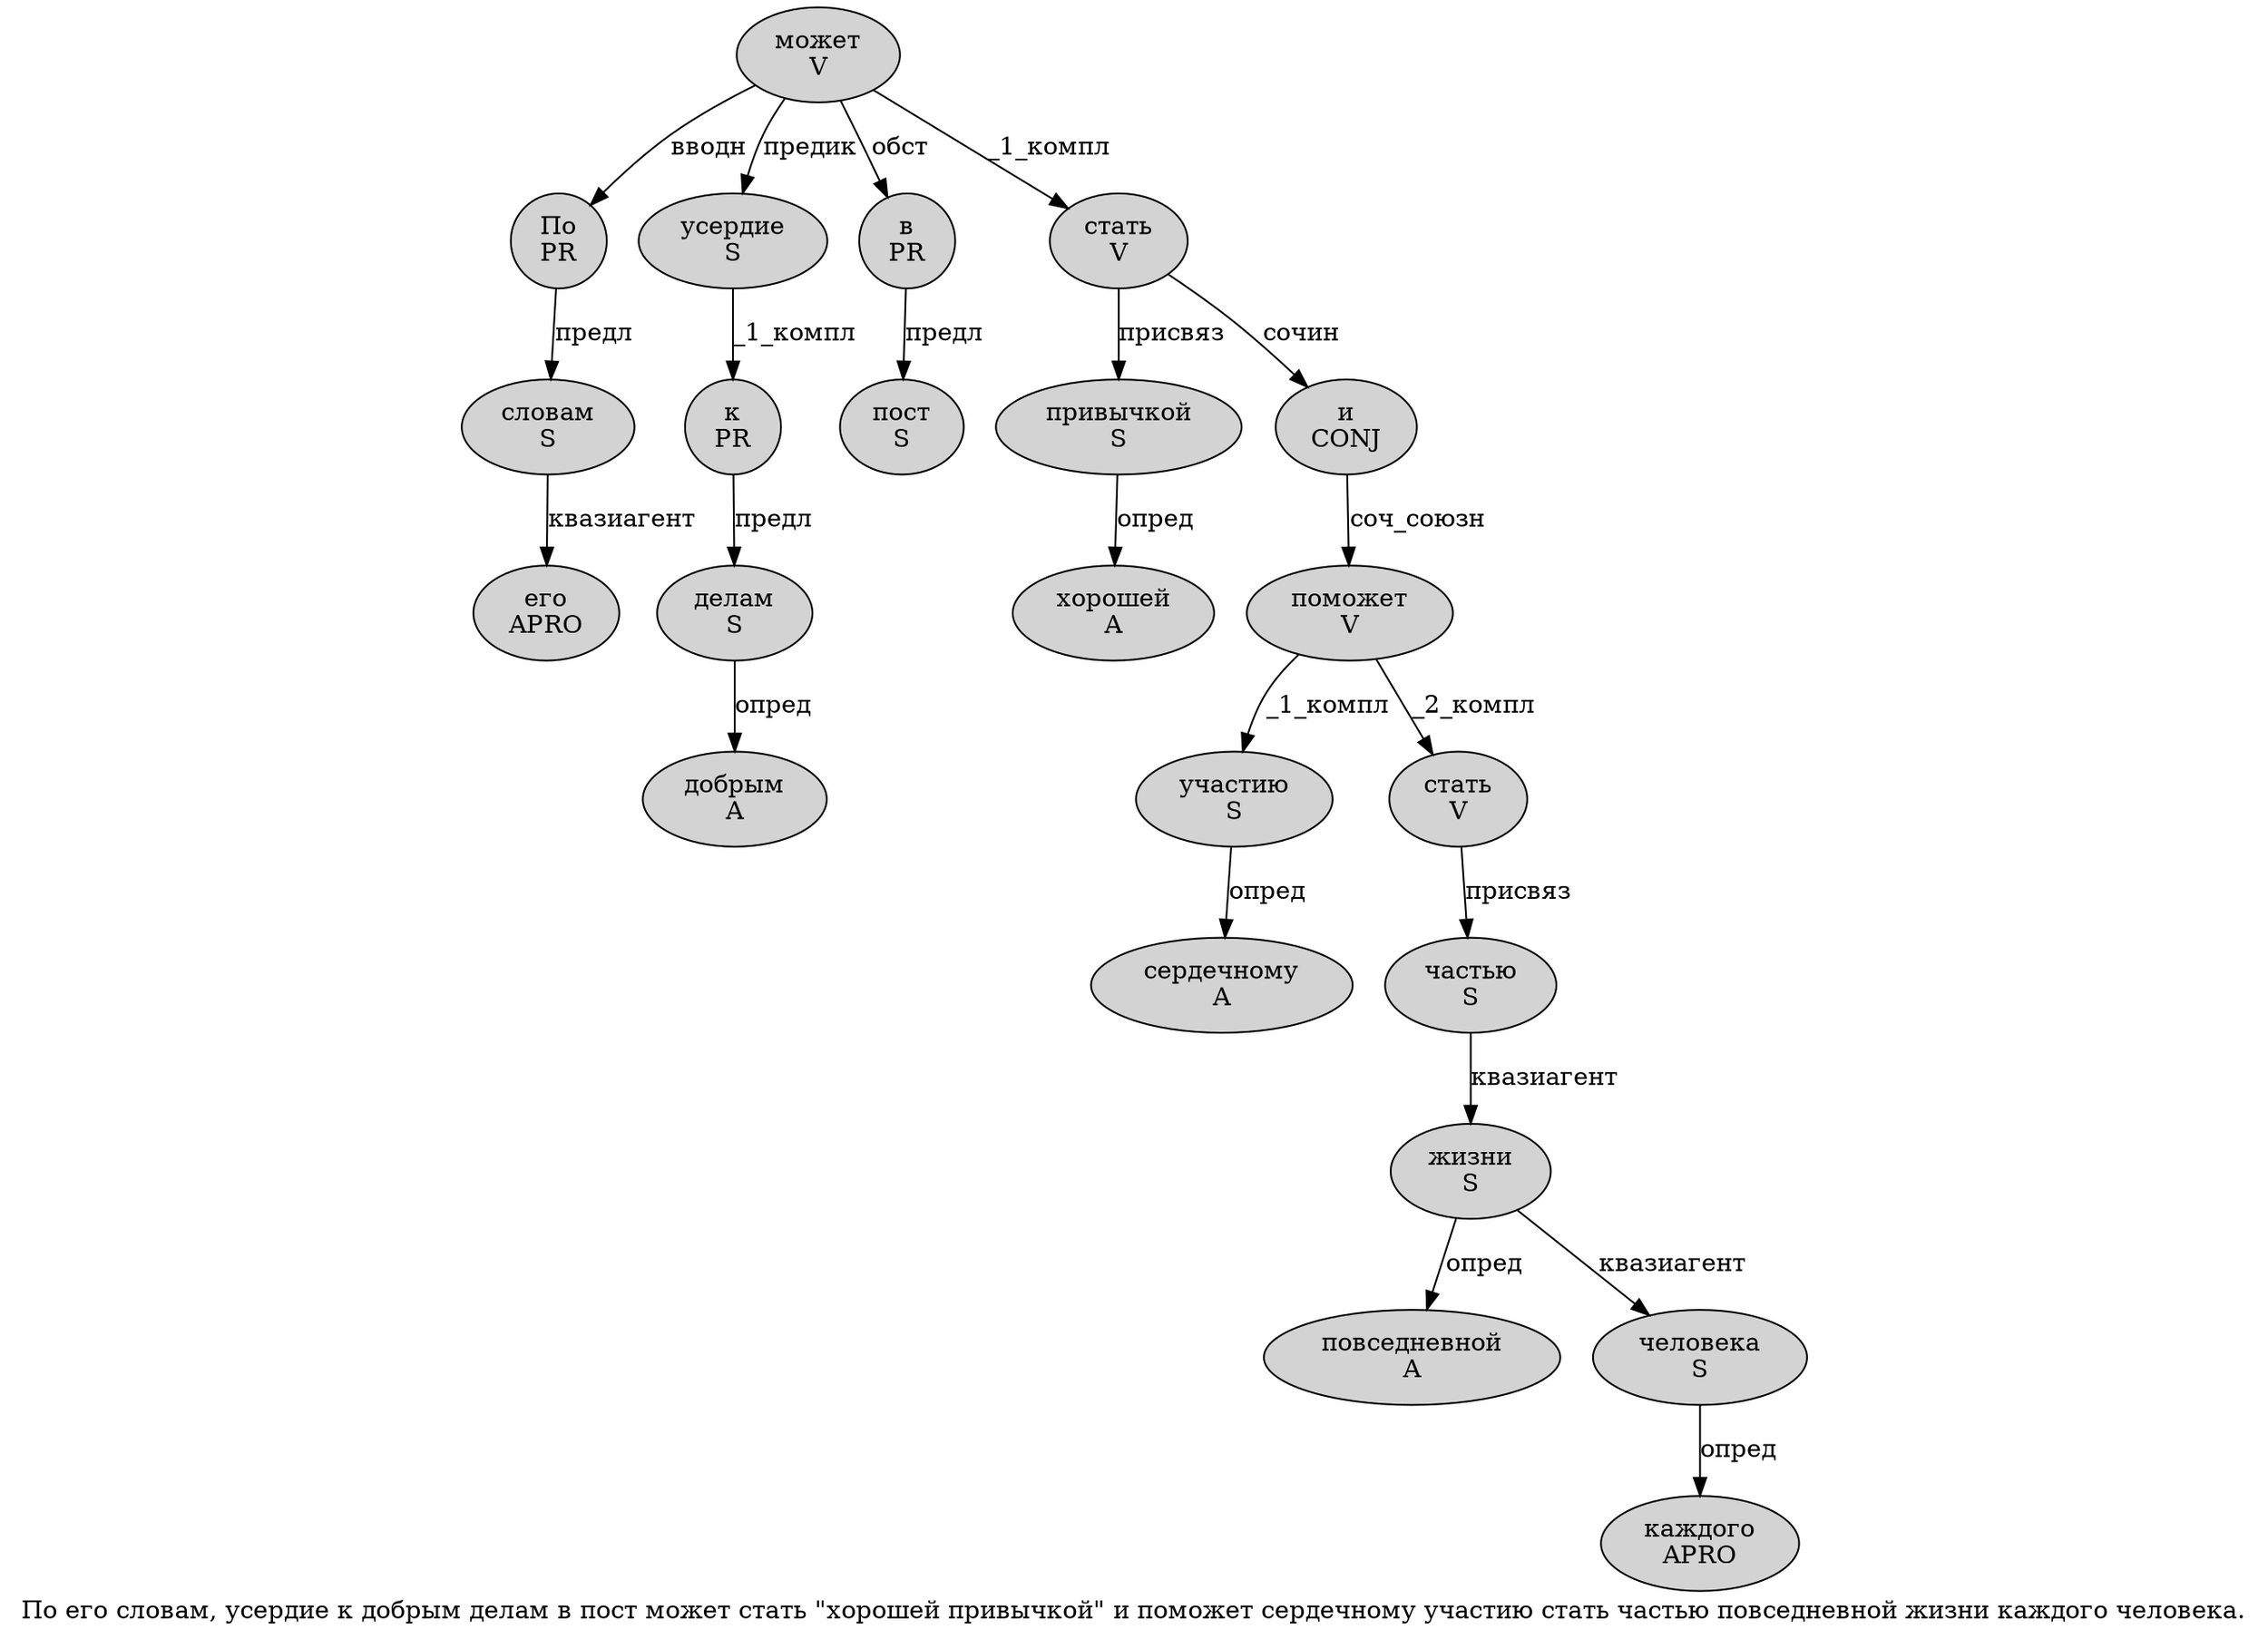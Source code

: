 digraph SENTENCE_459 {
	graph [label="По его словам, усердие к добрым делам в пост может стать \"хорошей привычкой\" и поможет сердечному участию стать частью повседневной жизни каждого человека."]
	node [style=filled]
		0 [label="По
PR" color="" fillcolor=lightgray penwidth=1 shape=ellipse]
		1 [label="его
APRO" color="" fillcolor=lightgray penwidth=1 shape=ellipse]
		2 [label="словам
S" color="" fillcolor=lightgray penwidth=1 shape=ellipse]
		4 [label="усердие
S" color="" fillcolor=lightgray penwidth=1 shape=ellipse]
		5 [label="к
PR" color="" fillcolor=lightgray penwidth=1 shape=ellipse]
		6 [label="добрым
A" color="" fillcolor=lightgray penwidth=1 shape=ellipse]
		7 [label="делам
S" color="" fillcolor=lightgray penwidth=1 shape=ellipse]
		8 [label="в
PR" color="" fillcolor=lightgray penwidth=1 shape=ellipse]
		9 [label="пост
S" color="" fillcolor=lightgray penwidth=1 shape=ellipse]
		10 [label="может
V" color="" fillcolor=lightgray penwidth=1 shape=ellipse]
		11 [label="стать
V" color="" fillcolor=lightgray penwidth=1 shape=ellipse]
		13 [label="хорошей
A" color="" fillcolor=lightgray penwidth=1 shape=ellipse]
		14 [label="привычкой
S" color="" fillcolor=lightgray penwidth=1 shape=ellipse]
		16 [label="и
CONJ" color="" fillcolor=lightgray penwidth=1 shape=ellipse]
		17 [label="поможет
V" color="" fillcolor=lightgray penwidth=1 shape=ellipse]
		18 [label="сердечному
A" color="" fillcolor=lightgray penwidth=1 shape=ellipse]
		19 [label="участию
S" color="" fillcolor=lightgray penwidth=1 shape=ellipse]
		20 [label="стать
V" color="" fillcolor=lightgray penwidth=1 shape=ellipse]
		21 [label="частью
S" color="" fillcolor=lightgray penwidth=1 shape=ellipse]
		22 [label="повседневной
A" color="" fillcolor=lightgray penwidth=1 shape=ellipse]
		23 [label="жизни
S" color="" fillcolor=lightgray penwidth=1 shape=ellipse]
		24 [label="каждого
APRO" color="" fillcolor=lightgray penwidth=1 shape=ellipse]
		25 [label="человека
S" color="" fillcolor=lightgray penwidth=1 shape=ellipse]
			7 -> 6 [label="опред"]
			0 -> 2 [label="предл"]
			23 -> 22 [label="опред"]
			23 -> 25 [label="квазиагент"]
			4 -> 5 [label="_1_компл"]
			25 -> 24 [label="опред"]
			20 -> 21 [label="присвяз"]
			5 -> 7 [label="предл"]
			8 -> 9 [label="предл"]
			10 -> 0 [label="вводн"]
			10 -> 4 [label="предик"]
			10 -> 8 [label="обст"]
			10 -> 11 [label="_1_компл"]
			11 -> 14 [label="присвяз"]
			11 -> 16 [label="сочин"]
			17 -> 19 [label="_1_компл"]
			17 -> 20 [label="_2_компл"]
			14 -> 13 [label="опред"]
			16 -> 17 [label="соч_союзн"]
			19 -> 18 [label="опред"]
			2 -> 1 [label="квазиагент"]
			21 -> 23 [label="квазиагент"]
}